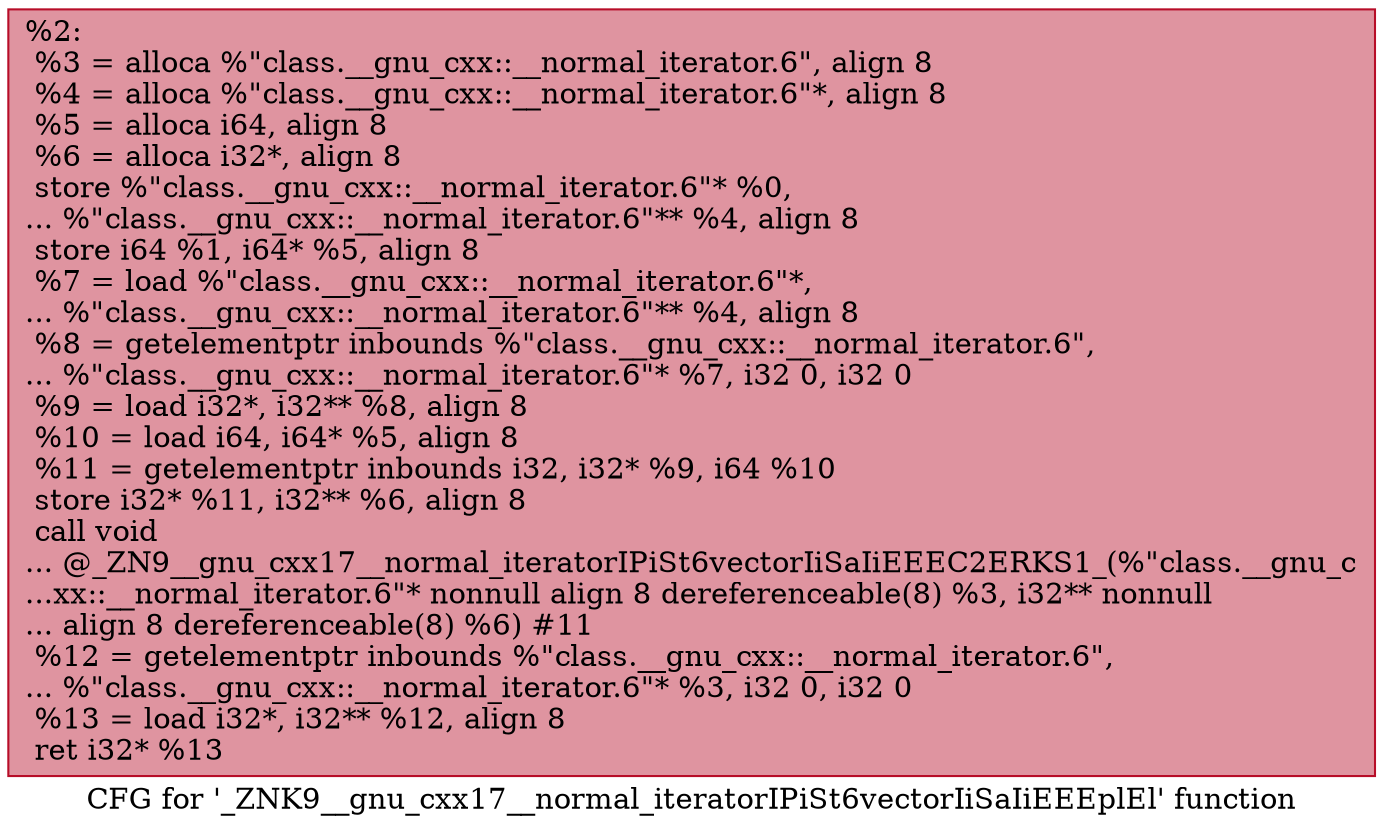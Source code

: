 digraph "CFG for '_ZNK9__gnu_cxx17__normal_iteratorIPiSt6vectorIiSaIiEEEplEl' function" {
	label="CFG for '_ZNK9__gnu_cxx17__normal_iteratorIPiSt6vectorIiSaIiEEEplEl' function";

	Node0x559aeab63310 [shape=record,color="#b70d28ff", style=filled, fillcolor="#b70d2870",label="{%2:\l  %3 = alloca %\"class.__gnu_cxx::__normal_iterator.6\", align 8\l  %4 = alloca %\"class.__gnu_cxx::__normal_iterator.6\"*, align 8\l  %5 = alloca i64, align 8\l  %6 = alloca i32*, align 8\l  store %\"class.__gnu_cxx::__normal_iterator.6\"* %0,\l... %\"class.__gnu_cxx::__normal_iterator.6\"** %4, align 8\l  store i64 %1, i64* %5, align 8\l  %7 = load %\"class.__gnu_cxx::__normal_iterator.6\"*,\l... %\"class.__gnu_cxx::__normal_iterator.6\"** %4, align 8\l  %8 = getelementptr inbounds %\"class.__gnu_cxx::__normal_iterator.6\",\l... %\"class.__gnu_cxx::__normal_iterator.6\"* %7, i32 0, i32 0\l  %9 = load i32*, i32** %8, align 8\l  %10 = load i64, i64* %5, align 8\l  %11 = getelementptr inbounds i32, i32* %9, i64 %10\l  store i32* %11, i32** %6, align 8\l  call void\l... @_ZN9__gnu_cxx17__normal_iteratorIPiSt6vectorIiSaIiEEEC2ERKS1_(%\"class.__gnu_c\l...xx::__normal_iterator.6\"* nonnull align 8 dereferenceable(8) %3, i32** nonnull\l... align 8 dereferenceable(8) %6) #11\l  %12 = getelementptr inbounds %\"class.__gnu_cxx::__normal_iterator.6\",\l... %\"class.__gnu_cxx::__normal_iterator.6\"* %3, i32 0, i32 0\l  %13 = load i32*, i32** %12, align 8\l  ret i32* %13\l}"];
}
